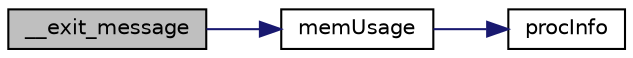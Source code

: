 digraph G
{
  edge [fontname="Helvetica",fontsize="10",labelfontname="Helvetica",labelfontsize="10"];
  node [fontname="Helvetica",fontsize="10",shape=record];
  rankdir=LR;
  Node1 [label="__exit_message",height=0.2,width=0.4,color="black", fillcolor="grey75", style="filled" fontcolor="black"];
  Node1 -> Node2 [color="midnightblue",fontsize="10",style="solid",fontname="Helvetica"];
  Node2 [label="memUsage",height=0.2,width=0.4,color="black", fillcolor="white", style="filled",URL="$hostinfo_8cc.html#af25c7a8864229307a3f0523a45328c9b"];
  Node2 -> Node3 [color="midnightblue",fontsize="10",style="solid",fontname="Helvetica"];
  Node3 [label="procInfo",height=0.2,width=0.4,color="black", fillcolor="white", style="filled",URL="$hostinfo_8cc.html#af828f458b0892e2778f8ffb6ed6f0610"];
}
